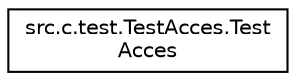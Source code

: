 digraph "Graphical Class Hierarchy"
{
  edge [fontname="Helvetica",fontsize="10",labelfontname="Helvetica",labelfontsize="10"];
  node [fontname="Helvetica",fontsize="10",shape=record];
  rankdir="LR";
  Node1 [label="src.c.test.TestAcces.Test\lAcces",height=0.2,width=0.4,color="black", fillcolor="white", style="filled",URL="$classsrc_1_1c_1_1test_1_1_test_acces_1_1_test_acces.html"];
}
